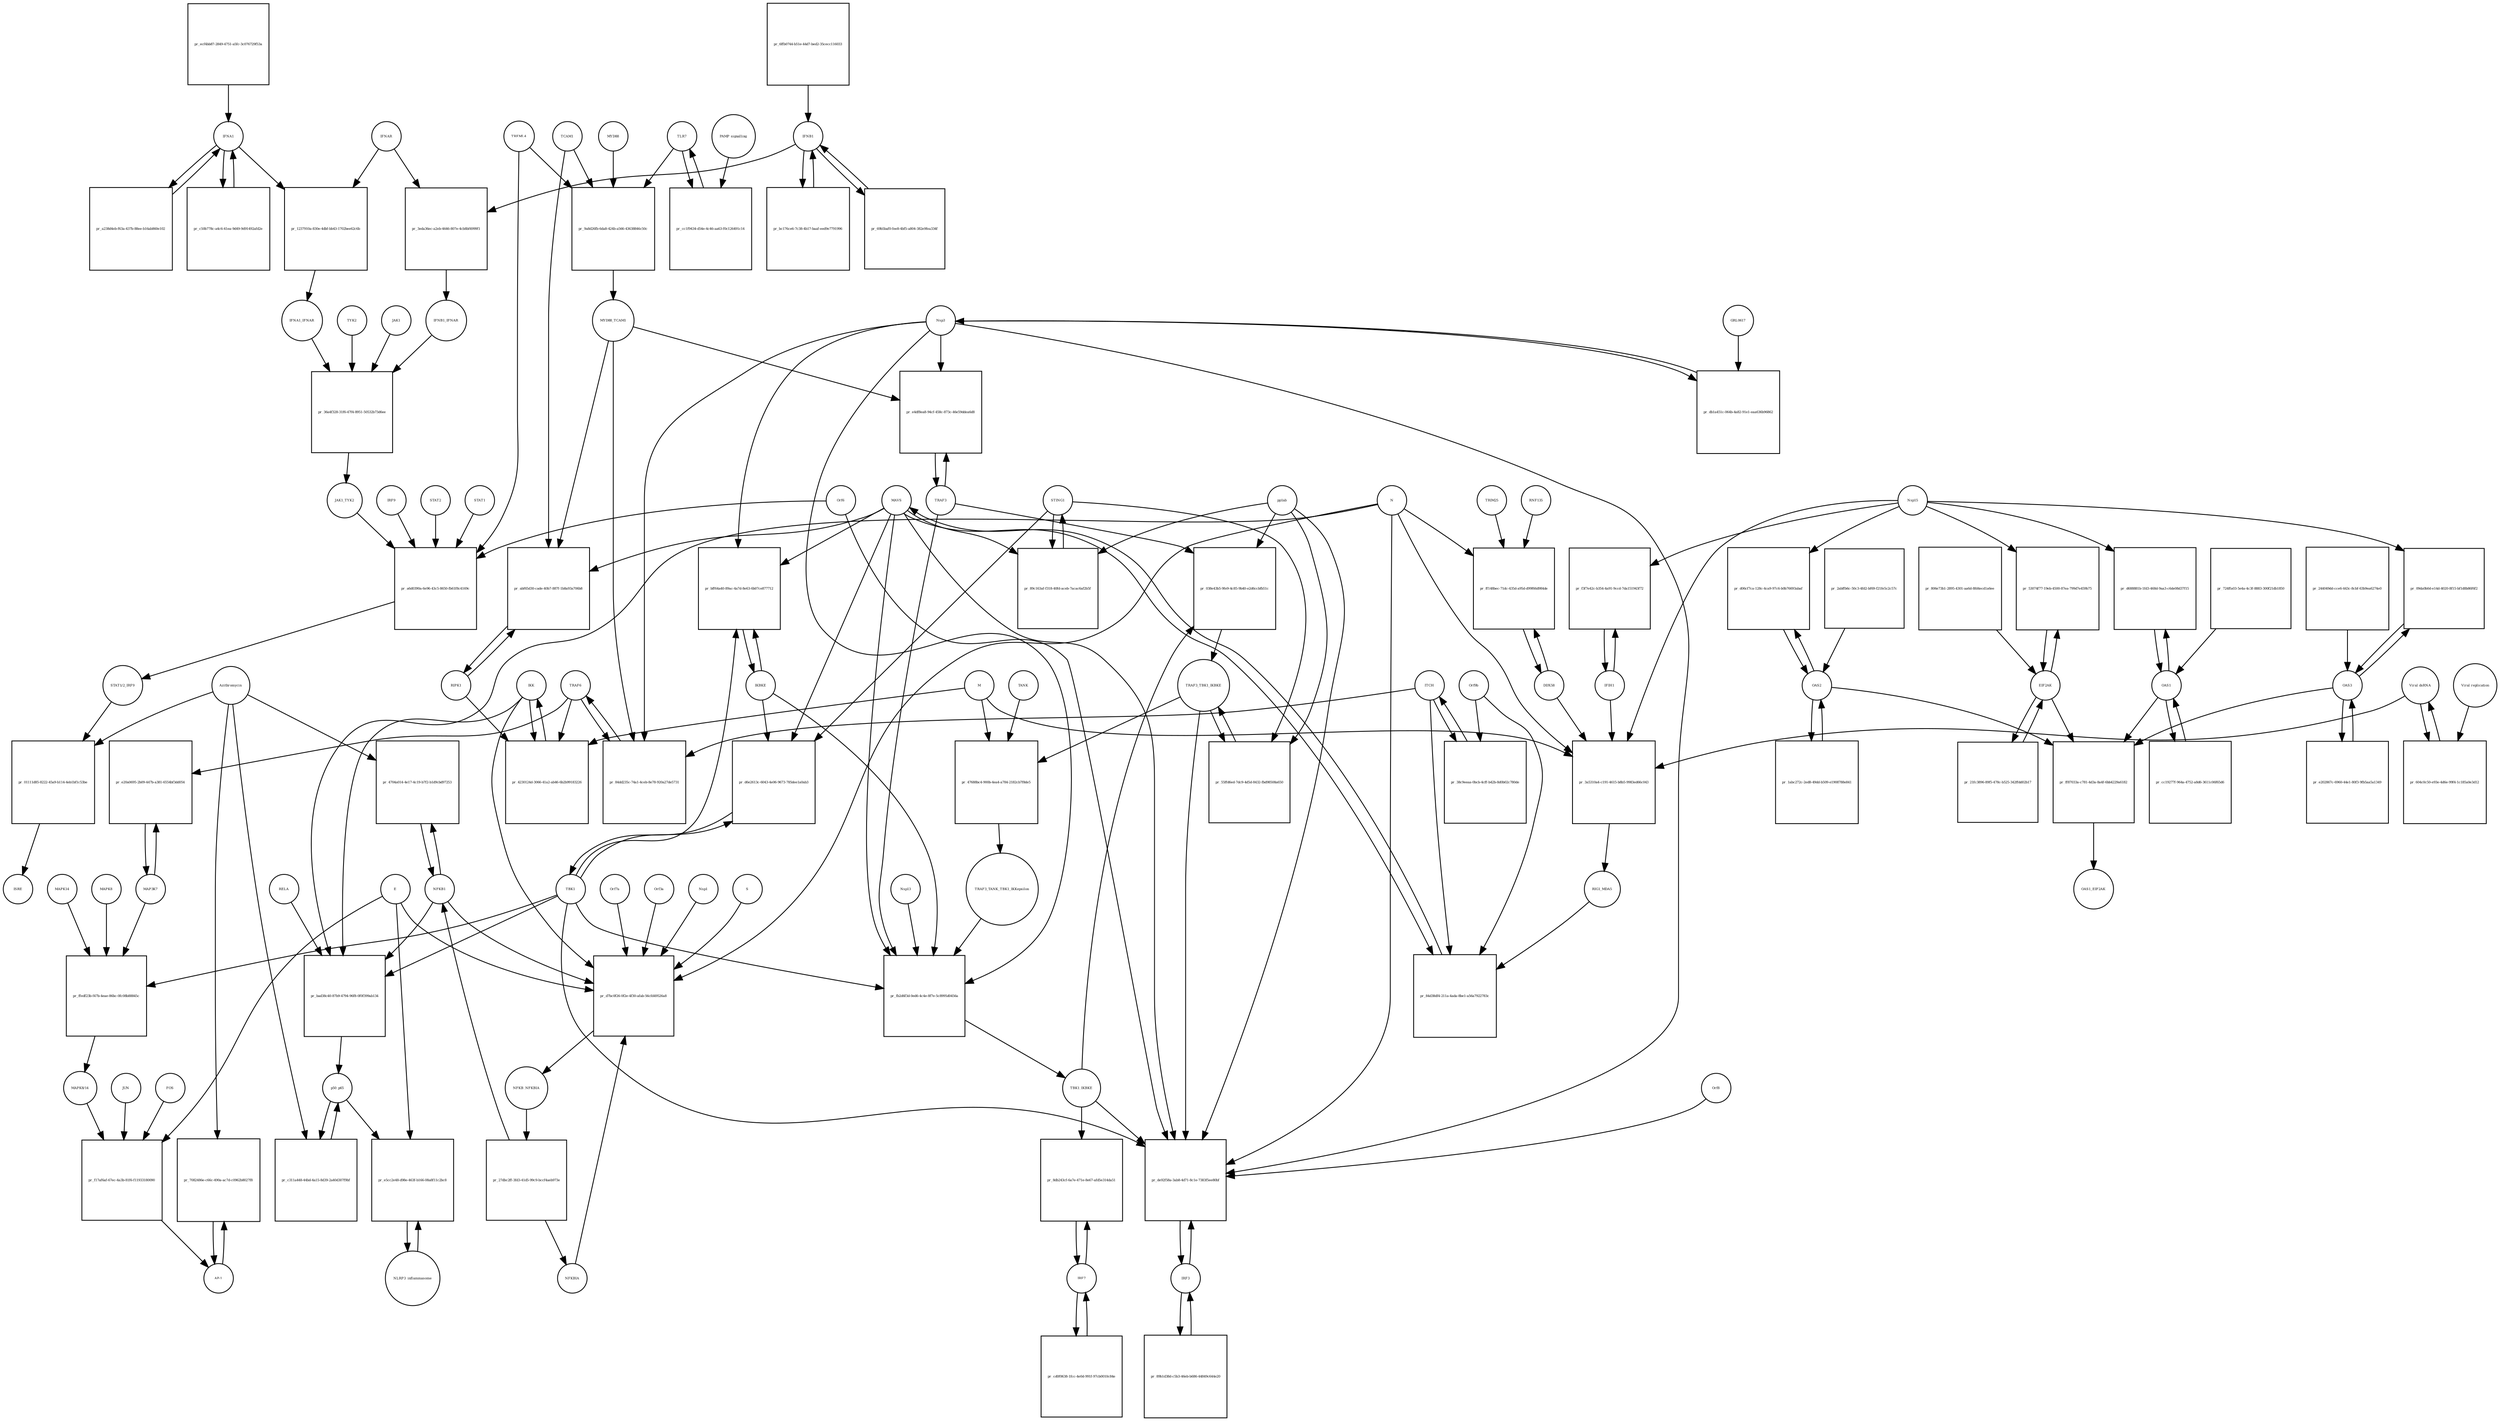 strict digraph  {
IFNA1 [annotation="urn_miriam_pubmed_31226023|urn_miriam_wikipathways_WP4868", bipartite=0, cls=macromolecule, fontsize=4, label=IFNA1, shape=circle];
"pr_a238d4eb-f63a-437b-88ee-b16ab860e102" [annotation="", bipartite=1, cls=process, fontsize=4, label="pr_a238d4eb-f63a-437b-88ee-b16ab860e102", shape=square];
IFNB1 [annotation="urn_miriam_pubmed_31226023|urn_miriam_wikipathways_WP4868", bipartite=0, cls=macromolecule, fontsize=4, label=IFNB1, shape=circle];
"pr_bc176ce6-7c38-4b17-baaf-eed9e7791996" [annotation="", bipartite=1, cls=process, fontsize=4, label="pr_bc176ce6-7c38-4b17-baaf-eed9e7791996", shape=square];
"STAT1/2_IRF9" [annotation="urn_miriam_pubmed_31226023|urn_miriam_wikipathways_WP4868", bipartite=0, cls=complex, fontsize=4, label="STAT1/2_IRF9", shape=circle];
"pr_01111d85-8222-45a9-b114-4eb1bf1c53be" [annotation="", bipartite=1, cls=process, fontsize=4, label="pr_01111d85-8222-45a9-b114-4eb1bf1c53be", shape=square];
ISRE [annotation="urn_miriam_pubmed_31226023|urn_miriam_wikipathways_WP4868", bipartite=0, cls=complex, fontsize=4, label=ISRE, shape=circle];
Azithromycin [annotation=urn_miriam_wikipathways_WP4868, bipartite=0, cls="simple chemical", fontsize=4, label=Azithromycin, shape=circle];
"AP-1" [annotation="urn_miriam_pubmed_31226023|urn_miriam_wikipathways_WP4868", bipartite=0, cls=complex, fontsize=4, label="AP-1", shape=circle];
"pr_7082486e-c66c-490a-ac7d-c0962b8027f8" [annotation="", bipartite=1, cls=process, fontsize=4, label="pr_7082486e-c66c-490a-ac7d-c0962b8027f8", shape=square];
NFKB1 [annotation=urn_miriam_wikipathways_WP4868, bipartite=0, cls=macromolecule, fontsize=4, label=NFKB1, shape=circle];
"pr_4704a014-4e17-4c19-b7f2-b1d9cbd97253" [annotation="", bipartite=1, cls=process, fontsize=4, label="pr_4704a014-4e17-4c19-b7f2-b1d9cbd97253", shape=square];
IRF3 [annotation="", bipartite=0, cls=macromolecule, fontsize=4, label=IRF3, shape=circle];
"pr_89b1d38d-c5b3-46eb-b686-44849c644e20" [annotation="", bipartite=1, cls=process, fontsize=4, label="pr_89b1d38d-c5b3-46eb-b686-44849c644e20", shape=square];
p50_p65 [annotation="", bipartite=0, cls=complex, fontsize=4, label=p50_p65, shape=circle];
"pr_c311a448-44bd-4a15-8d39-2a40d307f9bf" [annotation="", bipartite=1, cls=process, fontsize=4, label="pr_c311a448-44bd-4a15-8d39-2a40d307f9bf", shape=square];
IRF7 [annotation="", bipartite=0, cls=macromolecule, fontsize=4, label=IRF7, shape=circle];
"pr_cd0f0638-1fcc-4e0d-991f-97cb0010c84e" [annotation="", bipartite=1, cls=process, fontsize=4, label="pr_cd0f0638-1fcc-4e0d-991f-97cb0010c84e", shape=square];
"pr_69b5baf0-fee8-4bf5-a804-382e9fea334f" [annotation="", bipartite=1, cls=process, fontsize=4, label="pr_69b5baf0-fee8-4bf5-a804-382e9fea334f", shape=square];
"pr_c50b778c-a4c6-41ea-9d49-9d91492afd2e" [annotation="", bipartite=1, cls=process, fontsize=4, label="pr_c50b778c-a4c6-41ea-9d49-9d91492afd2e", shape=square];
OAS1 [annotation="", bipartite=0, cls=macromolecule, fontsize=4, label=OAS1, shape=circle];
"pr_cc19277f-964a-4752-a8d6-3611c06f65d6" [annotation="", bipartite=1, cls=process, fontsize=4, label="pr_cc19277f-964a-4752-a8d6-3611c06f65d6", shape=square];
EIF2AK [annotation="", bipartite=0, cls=macromolecule, fontsize=4, label=EIF2AK, shape=circle];
"pr_21fc3896-89f5-478c-b525-342ffdd02b17" [annotation="", bipartite=1, cls=process, fontsize=4, label="pr_21fc3896-89f5-478c-b525-342ffdd02b17", shape=square];
OAS2 [annotation="", bipartite=0, cls=macromolecule, fontsize=4, label=OAS2, shape=circle];
"pr_1abc272c-2ed8-49dd-b509-e1908788e841" [annotation="", bipartite=1, cls=process, fontsize=4, label="pr_1abc272c-2ed8-49dd-b509-e1908788e841", shape=square];
OAS3 [annotation="", bipartite=0, cls=macromolecule, fontsize=4, label=OAS3, shape=circle];
"pr_e202867c-6960-44e1-80f3-9fb5aa5a1349" [annotation="", bipartite=1, cls=process, fontsize=4, label="pr_e202867c-6960-44e1-80f3-9fb5aa5a1349", shape=square];
"pr_6ffb0744-b51e-44d7-bed2-35cecc116033" [annotation="", bipartite=1, cls=process, fontsize=4, label="pr_6ffb0744-b51e-44d7-bed2-35cecc116033", shape=square];
"pr_ecf4bb87-2849-4751-a5fc-3c076729f53a" [annotation="", bipartite=1, cls=process, fontsize=4, label="pr_ecf4bb87-2849-4751-a5fc-3c076729f53a", shape=square];
"pr_724ffa03-5e4a-4c3f-8883-300f21db1850" [annotation="", bipartite=1, cls=process, fontsize=4, label="pr_724ffa03-5e4a-4c3f-8883-300f21db1850", shape=square];
"pr_806e73b1-2895-4301-aa6d-8fd4ecd1a6ee" [annotation="", bipartite=1, cls=process, fontsize=4, label="pr_806e73b1-2895-4301-aa6d-8fd4ecd1a6ee", shape=square];
TRAF6 [annotation="urn_miriam_pubmed_31226023|urn_miriam_wikipathways_WP4868", bipartite=0, cls=macromolecule, fontsize=4, label=TRAF6, shape=circle];
"pr_84dd235c-74a1-4ceb-8e78-920a27de5731" [annotation="", bipartite=1, cls=process, fontsize=4, label="pr_84dd235c-74a1-4ceb-8e78-920a27de5731", shape=square];
MYD88_TCAM1 [annotation=urn_miriam_pubmed_31226023, bipartite=0, cls=complex, fontsize=4, label=MYD88_TCAM1, shape=circle];
Nsp3 [annotation="urn_miriam_pubmed_31226023|urn_miriam_wikipathways_WP4868|urn_miriam_ncbiprotein_YP_009725299", bipartite=0, cls=macromolecule, fontsize=4, label=Nsp3, shape=circle];
ITCH [annotation="", bipartite=0, cls=macromolecule, fontsize=4, label=ITCH, shape=circle];
TBK1 [annotation="urn_miriam_pubmed_31226023|urn_miriam_wikipathways_WP4868|urn_miriam_pubmed_24622840", bipartite=0, cls=macromolecule, fontsize=4, label=TBK1, shape=circle];
"pr_d6e2613c-6043-4e06-9673-785dee1a0ab3" [annotation="", bipartite=1, cls=process, fontsize=4, label="pr_d6e2613c-6043-4e06-9673-785dee1a0ab3", shape=square];
IKBKE [annotation="", bipartite=0, cls=macromolecule, fontsize=4, label=IKBKE, shape=circle];
STING1 [annotation=urn_miriam_pubmed_24622840, bipartite=0, cls=macromolecule, fontsize=4, label=STING1, shape=circle];
MAVS [annotation="", bipartite=0, cls=macromolecule, fontsize=4, label=MAVS, shape=circle];
"pr_2abffb6c-50c3-4fd2-bf69-f21fe5c2c57c" [annotation="", bipartite=1, cls=process, fontsize=4, label="pr_2abffb6c-50c3-4fd2-bf69-f21fe5c2c57c", shape=square];
"pr_244049dd-cce6-443c-8cbf-63b9ea6274e0" [annotation="", bipartite=1, cls=process, fontsize=4, label="pr_244049dd-cce6-443c-8cbf-63b9ea6274e0", shape=square];
TRAF3 [annotation=urn_miriam_pubmed_31226023, bipartite=0, cls=macromolecule, fontsize=4, label=TRAF3, shape=circle];
"pr_e4df8ea8-94cf-458c-873c-46e59ddea6d8" [annotation="", bipartite=1, cls=process, fontsize=4, label="pr_e4df8ea8-94cf-458c-873c-46e59ddea6d8", shape=square];
MAP3K7 [annotation="", bipartite=0, cls=macromolecule, fontsize=4, label=MAP3K7, shape=circle];
"pr_e20a0695-2b09-447b-a381-6554bf3dd054" [annotation="", bipartite=1, cls=process, fontsize=4, label="pr_e20a0695-2b09-447b-a381-6554bf3dd054", shape=square];
IKK [annotation="", bipartite=0, cls=complex, fontsize=4, label=IKK, shape=circle];
"pr_4230124d-3066-41a2-ab46-6b2b99183226" [annotation="", bipartite=1, cls=process, fontsize=4, label="pr_4230124d-3066-41a2-ab46-6b2b99183226", shape=square];
RIPK1 [annotation="", bipartite=0, cls=macromolecule, fontsize=4, label=RIPK1, shape=circle];
M [annotation="urn_miriam_pubmed_31226023|urn_miriam_ncbiprotein_BCD58756", bipartite=0, cls=macromolecule, fontsize=4, label=M, shape=circle];
"pr_bff64a40-89ac-4a7d-8e63-6b07ce877712" [annotation="", bipartite=1, cls=process, fontsize=4, label="pr_bff64a40-89ac-4a7d-8e63-6b07ce877712", shape=square];
"pr_de92f58a-3ab8-4d71-8c1e-7383f5ee80bf" [annotation="", bipartite=1, cls=process, fontsize=4, label="pr_de92f58a-3ab8-4d71-8c1e-7383f5ee80bf", shape=square];
TBK1_IKBKE [annotation="urn_miriam_pubmed_31226023|urn_miriam_wikipathways_WP4868|urn_miriam_pubmed_24622840", bipartite=0, cls=complex, fontsize=4, label=TBK1_IKBKE, shape=circle];
N [annotation="urn_miriam_pubmed_31226023|urn_miriam_ncbiprotein_BCD58761", bipartite=0, cls=macromolecule, fontsize=4, label=N, shape=circle];
TRAF3_TBK1_IKBKE [annotation=urn_miriam_pubmed_24622840, bipartite=0, cls=complex, fontsize=4, label=TRAF3_TBK1_IKBKE, shape=circle];
Orf8 [annotation=urn_miriam_ncbiprotein_BCD58760, bipartite=0, cls=complex, fontsize=4, label=Orf8, shape=circle];
Orf6 [annotation="urn_miriam_pubmed_31226023|urn_miriam_ncbiprotein_BCD58757", bipartite=0, cls=macromolecule, fontsize=4, label=Orf6, shape=circle];
pp1ab [annotation="urn_miriam_ncbiprotein_YP_009724389|urn_miriam_pubmed_24622840", bipartite=0, cls=macromolecule, fontsize=4, label=pp1ab, shape=circle];
"pr_abf65d30-cade-40b7-887f-1b8a93a706b8" [annotation="", bipartite=1, cls=process, fontsize=4, label="pr_abf65d30-cade-40b7-887f-1b8a93a706b8", shape=square];
TCAM1 [annotation=urn_miriam_pubmed_31226023, bipartite=0, cls=macromolecule, fontsize=4, label=TCAM1, shape=circle];
"pr_84d38df4-211a-4ada-8be1-a56a7922783c" [annotation="", bipartite=1, cls=process, fontsize=4, label="pr_84d38df4-211a-4ada-8be1-a56a7922783c", shape=square];
RIG1_MDA5 [annotation="urn_miriam_pubmed_31226023|urn_miriam_pubmed_19052324", bipartite=0, cls=complex, fontsize=4, label=RIG1_MDA5, shape=circle];
Orf9b [annotation="urn_miriam_pubmed_31226023|urn_miriam_ncbiprotein_ABI96969|urn_miriam_uniprot_P0DTD2", bipartite=0, cls=macromolecule, fontsize=4, label=Orf9b, shape=circle];
"pr_09da0b0d-e14d-4020-8f15-bf1d8b86f6f2" [annotation="", bipartite=1, cls=process, fontsize=4, label="pr_09da0b0d-e14d-4020-8f15-bf1d8b86f6f2", shape=square];
Nsp15 [annotation="urn_miriam_pubmed_31226023|urn_miriam_ncbiprotein_YP_009725310", bipartite=0, cls=macromolecule, fontsize=4, label=Nsp15, shape=circle];
"pr_d06cf7ca-128c-4ca9-97c6-b0b76693abaf" [annotation="", bipartite=1, cls=process, fontsize=4, label="pr_d06cf7ca-128c-4ca9-97c6-b0b76693abaf", shape=square];
"pr_d688881b-1fd3-468d-9aa3-c6de08d37f15" [annotation="", bipartite=1, cls=process, fontsize=4, label="pr_d688881b-1fd3-468d-9aa3-c6de08d37f15", shape=square];
"pr_53074f77-19eb-4500-87ea-799d7e459b75" [annotation="", bipartite=1, cls=process, fontsize=4, label="pr_53074f77-19eb-4500-87ea-799d7e459b75", shape=square];
"Viral dsRNA" [annotation="urn_miriam_pubmed_31226023|urn_miriam_pubmed_19052324|urn_miriam_taxonomy_694009", bipartite=0, cls="nucleic acid feature", fontsize=4, label="Viral dsRNA", shape=circle];
"pr_604c0c50-e93e-4d6e-99f4-1c185a0e3d12" [annotation="", bipartite=1, cls=process, fontsize=4, label="pr_604c0c50-e93e-4d6e-99f4-1c185a0e3d12", shape=square];
"Viral replication" [annotation="urn_miriam_pubmed_31226023|urn_miriam_pubmed_19052324|urn_miriam_mesh_D014779", bipartite=0, cls=phenotype, fontsize=4, label="Viral replication", shape=circle];
"pr_db1a451c-064b-4a82-91e1-eaa636b96862" [annotation="", bipartite=1, cls=process, fontsize=4, label="pr_db1a451c-064b-4a82-91e1-eaa636b96862", shape=square];
GRL0617 [annotation=urn_miriam_wikipathways_WP4868, bipartite=0, cls="simple chemical", fontsize=4, label=GRL0617, shape=circle];
"pr_89c163af-f318-40fd-aceb-7acac6af2b5f" [annotation="", bipartite=1, cls=process, fontsize=4, label="pr_89c163af-f318-40fd-aceb-7acac6af2b5f", shape=square];
"pr_55ffd6ed-7dc9-4d5d-8432-fbd98508a650" [annotation="", bipartite=1, cls=process, fontsize=4, label="pr_55ffd6ed-7dc9-4d5d-8432-fbd98508a650", shape=square];
TLR7 [annotation=urn_miriam_pubmed_31226023, bipartite=0, cls=macromolecule, fontsize=4, label=TLR7, shape=circle];
"pr_cc1f9434-d54e-4c46-aa63-f0c126491c14" [annotation="", bipartite=1, cls=process, fontsize=4, label="pr_cc1f9434-d54e-4c46-aa63-f0c126491c14", shape=square];
"PAMP signalling" [annotation="urn_miriam_pubmed_31226023|urn_miriam_mesh_D000069452", bipartite=0, cls=phenotype, fontsize=4, label="PAMP signalling", shape=circle];
IFIH1 [annotation="", bipartite=0, cls=macromolecule, fontsize=4, label=IFIH1, shape=circle];
"pr_f3f7e42c-b354-4a91-9ccd-7da151943f72" [annotation="", bipartite=1, cls=process, fontsize=4, label="pr_f3f7e42c-b354-4a91-9ccd-7da151943f72", shape=square];
DDX58 [annotation="urn_miriam_pubmed_31226023|urn_miriam_pubmed_19052324", bipartite=0, cls=macromolecule, fontsize=4, label=DDX58, shape=circle];
"pr_ff148bec-71dc-435d-a95d-d99f66d984de" [annotation="", bipartite=1, cls=process, fontsize=4, label="pr_ff148bec-71dc-435d-a95d-d99f66d984de", shape=square];
TRIM25 [annotation="", bipartite=0, cls=macromolecule, fontsize=4, label=TRIM25, shape=circle];
RNF135 [annotation="", bipartite=0, cls=macromolecule, fontsize=4, label=RNF135, shape=circle];
"pr_38c9eeaa-0bcb-4cff-b42b-8d0b02c780de" [annotation="", bipartite=1, cls=process, fontsize=4, label="pr_38c9eeaa-0bcb-4cff-b42b-8d0b02c780de", shape=square];
"pr_47688bc4-900b-4ea4-a784-2182cb7f8de5" [annotation="", bipartite=1, cls=process, fontsize=4, label="pr_47688bc4-900b-4ea4-a784-2182cb7f8de5", shape=square];
TRAF3_TANK_TBK1_IKKepsilon [annotation="", bipartite=0, cls=complex, fontsize=4, label=TRAF3_TANK_TBK1_IKKepsilon, shape=circle];
TANK [annotation="", bipartite=0, cls=macromolecule, fontsize=4, label=TANK, shape=circle];
"pr_8db243cf-6a7e-471e-8e67-afd5e314da51" [annotation="", bipartite=1, cls=process, fontsize=4, label="pr_8db243cf-6a7e-471e-8e67-afd5e314da51", shape=square];
NLRP3_inflammasome [annotation="", bipartite=0, cls=complex, fontsize=4, label=NLRP3_inflammasome, shape=circle];
"pr_e5cc2e48-d98e-463f-b166-08a8f11c2bc8" [annotation="", bipartite=1, cls=process, fontsize=4, label="pr_e5cc2e48-d98e-463f-b166-08a8f11c2bc8", shape=square];
E [annotation="urn_miriam_pubmed_31226023|urn_miriam_ncbiprotein_BCD58755", bipartite=0, cls=macromolecule, fontsize=4, label=E, shape=circle];
STAT1 [annotation="urn_miriam_pubmed_31226023|urn_miriam_wikipathways_WP4868", bipartite=0, cls=macromolecule, fontsize=4, label=STAT1, shape=circle];
"pr_a6d0390a-6e96-43c5-8650-fb61f8c4169c" [annotation="", bipartite=1, cls=process, fontsize=4, label="pr_a6d0390a-6e96-43c5-8650-fb61f8c4169c", shape=square];
TREML4 [annotation=urn_miriam_wikipathways_WP4868, bipartite=0, cls=macromolecule, fontsize=4, label=TREML4, shape=circle];
JAK1_TYK2 [annotation="urn_miriam_pubmed_31226023|urn_miriam_wikipathways_WP4868", bipartite=0, cls=complex, fontsize=4, label=JAK1_TYK2, shape=circle];
IRF9 [annotation="urn_miriam_pubmed_31226023|urn_miriam_wikipathways_WP4868", bipartite=0, cls=macromolecule, fontsize=4, label=IRF9, shape=circle];
STAT2 [annotation="urn_miriam_pubmed_31226023|urn_miriam_wikipathways_WP4868", bipartite=0, cls=macromolecule, fontsize=4, label=STAT2, shape=circle];
"pr_ff87033a-c781-4d3a-8a4f-6bb4229a6182" [annotation="", bipartite=1, cls=process, fontsize=4, label="pr_ff87033a-c781-4d3a-8a4f-6bb4229a6182", shape=square];
OAS1_EIF2AK [annotation="", bipartite=0, cls=complex, fontsize=4, label=OAS1_EIF2AK, shape=circle];
JAK1 [annotation="urn_miriam_pubmed_31226023|urn_miriam_wikipathways_WP4868", bipartite=0, cls=macromolecule, fontsize=4, label=JAK1, shape=circle];
"pr_36a4f328-31f6-47f4-8951-50532b73d6ee" [annotation="", bipartite=1, cls=process, fontsize=4, label="pr_36a4f328-31f6-47f4-8951-50532b73d6ee", shape=square];
IFNA1_IFNAR [annotation="urn_miriam_pubmed_31226023|urn_miriam_wikipathways_WP4868", bipartite=0, cls=complex, fontsize=4, label=IFNA1_IFNAR, shape=circle];
IFNB1_IFNAR [annotation="urn_miriam_pubmed_31226023|urn_miriam_wikipathways_WP4868", bipartite=0, cls=complex, fontsize=4, label=IFNB1_IFNAR, shape=circle];
TYK2 [annotation="urn_miriam_pubmed_31226023|urn_miriam_wikipathways_WP4868", bipartite=0, cls=macromolecule, fontsize=4, label=TYK2, shape=circle];
MYD88 [annotation="urn_miriam_pubmed_31226023|urn_miriam_wikipathways_WP4868", bipartite=0, cls=macromolecule, fontsize=4, label=MYD88, shape=circle];
"pr_9a8d26fb-6da8-424b-a566-43638846c50c" [annotation="", bipartite=1, cls=process, fontsize=4, label="pr_9a8d26fb-6da8-424b-a566-43638846c50c", shape=square];
NFKB_NFKBIA [annotation="urn_miriam_pubmed_31226023|urn_miriam_wikipathways_WP4868", bipartite=0, cls=complex, fontsize=4, label=NFKB_NFKBIA, shape=circle];
"pr_27dbc2ff-3fd3-41d5-99c9-bccf4aeb973e" [annotation="", bipartite=1, cls=process, fontsize=4, label="pr_27dbc2ff-3fd3-41d5-99c9-bccf4aeb973e", shape=square];
NFKBIA [annotation="urn_miriam_pubmed_31226023|urn_miriam_wikipathways_WP4868", bipartite=0, cls=macromolecule, fontsize=4, label=NFKBIA, shape=circle];
IFNAR [annotation="urn_miriam_pubmed_31226023|urn_miriam_wikipathways_WP4868", bipartite=0, cls=complex, fontsize=4, label=IFNAR, shape=circle];
"pr_1237910a-830e-4dbf-bb43-1702bee62c6b" [annotation="", bipartite=1, cls=process, fontsize=4, label="pr_1237910a-830e-4dbf-bb43-1702bee62c6b", shape=square];
"pr_3eda36ec-a2eb-4646-807e-4cb8bf4999f1" [annotation="", bipartite=1, cls=process, fontsize=4, label="pr_3eda36ec-a2eb-4646-807e-4cb8bf4999f1", shape=square];
MAPK14 [annotation="urn_miriam_pubmed_31226023|urn_miriam_wikipathways_WP4868", bipartite=0, cls=macromolecule, fontsize=4, label=MAPK14, shape=circle];
"pr_ffedf23b-f47b-4eae-86bc-0fc08b88845c" [annotation="", bipartite=1, cls=process, fontsize=4, label="pr_ffedf23b-f47b-4eae-86bc-0fc08b88845c", shape=square];
"MAPK8/14" [annotation="urn_miriam_pubmed_31226023|urn_miriam_wikipathways_WP4868", bipartite=0, cls=complex, fontsize=4, label="MAPK8/14", shape=circle];
MAPK8 [annotation="urn_miriam_pubmed_31226023|urn_miriam_wikipathways_WP4868", bipartite=0, cls=macromolecule, fontsize=4, label=MAPK8, shape=circle];
JUN [annotation="urn_miriam_pubmed_31226023|urn_miriam_wikipathways_WP4868", bipartite=0, cls=macromolecule, fontsize=4, label=JUN, shape=circle];
"pr_f17af6af-67ec-4a3b-81f6-f11933180090" [annotation="", bipartite=1, cls=process, fontsize=4, label="pr_f17af6af-67ec-4a3b-81f6-f11933180090", shape=square];
FOS [annotation="urn_miriam_pubmed_31226023|urn_miriam_wikipathways_WP4868", bipartite=0, cls=macromolecule, fontsize=4, label=FOS, shape=circle];
"pr_d7bc0f26-0f2e-4f30-afab-56cfd49526a8" [annotation="", bipartite=1, cls=process, fontsize=4, label="pr_d7bc0f26-0f2e-4f30-afab-56cfd49526a8", shape=square];
Nsp1 [annotation="urn_miriam_pubmed_31226023|urn_miriam_ncbiprotein_YP_009725297", bipartite=0, cls=macromolecule, fontsize=4, label=Nsp1, shape=circle];
S [annotation=urn_miriam_ncbiprotein_BCD58753, bipartite=0, cls=macromolecule, fontsize=4, label=S, shape=circle];
Orf7a [annotation=urn_miriam_ncbiprotein_BCD58758, bipartite=0, cls=macromolecule, fontsize=4, label=Orf7a, shape=circle];
Orf3a [annotation=urn_miriam_ncbiprotein_BCD58754, bipartite=0, cls=macromolecule, fontsize=4, label=Orf3a, shape=circle];
"pr_fb2d6f3d-0ed6-4c4e-8f7e-5c8995d0456a" [annotation="", bipartite=1, cls=process, fontsize=4, label="pr_fb2d6f3d-0ed6-4c4e-8f7e-5c8995d0456a", shape=square];
Nsp13 [annotation="urn_miriam_uniprot_P0DTD1|urn_miriam_wikipathways_WP4868|urn_miriam_ncbiprotein_YP_009725308", bipartite=0, cls=macromolecule, fontsize=4, label=Nsp13, shape=circle];
RELA [annotation="", bipartite=0, cls=macromolecule, fontsize=4, label=RELA, shape=circle];
"pr_bad38c40-87b9-4794-96f8-0f0f399ab134" [annotation="", bipartite=1, cls=process, fontsize=4, label="pr_bad38c40-87b9-4794-96f8-0f0f399ab134", shape=square];
"pr_3a5310a4-c191-4615-b8b5-9983ed66c043" [annotation="", bipartite=1, cls=process, fontsize=4, label="pr_3a5310a4-c191-4615-b8b5-9983ed66c043", shape=square];
"pr_038e43b5-9fe9-4c85-9b40-e2d6ccbfb51c" [annotation="", bipartite=1, cls=process, fontsize=4, label="pr_038e43b5-9fe9-4c85-9b40-e2d6ccbfb51c", shape=square];
IFNA1 -> "pr_a238d4eb-f63a-437b-88ee-b16ab860e102"  [annotation="", interaction_type=consumption];
IFNA1 -> "pr_c50b778c-a4c6-41ea-9d49-9d91492afd2e"  [annotation="", interaction_type=consumption];
IFNA1 -> "pr_1237910a-830e-4dbf-bb43-1702bee62c6b"  [annotation="", interaction_type=consumption];
"pr_a238d4eb-f63a-437b-88ee-b16ab860e102" -> IFNA1  [annotation="", interaction_type=production];
IFNB1 -> "pr_bc176ce6-7c38-4b17-baaf-eed9e7791996"  [annotation="", interaction_type=consumption];
IFNB1 -> "pr_69b5baf0-fee8-4bf5-a804-382e9fea334f"  [annotation="", interaction_type=consumption];
IFNB1 -> "pr_3eda36ec-a2eb-4646-807e-4cb8bf4999f1"  [annotation="", interaction_type=consumption];
"pr_bc176ce6-7c38-4b17-baaf-eed9e7791996" -> IFNB1  [annotation="", interaction_type=production];
"STAT1/2_IRF9" -> "pr_01111d85-8222-45a9-b114-4eb1bf1c53be"  [annotation="", interaction_type=consumption];
"pr_01111d85-8222-45a9-b114-4eb1bf1c53be" -> ISRE  [annotation="", interaction_type=production];
Azithromycin -> "pr_01111d85-8222-45a9-b114-4eb1bf1c53be"  [annotation=urn_miriam_pubmed_31226023, interaction_type=inhibition];
Azithromycin -> "pr_7082486e-c66c-490a-ac7d-c0962b8027f8"  [annotation=urn_miriam_pubmed_31226023, interaction_type=inhibition];
Azithromycin -> "pr_4704a014-4e17-4c19-b7f2-b1d9cbd97253"  [annotation=urn_miriam_wikipathways_WP4868, interaction_type=inhibition];
Azithromycin -> "pr_c311a448-44bd-4a15-8d39-2a40d307f9bf"  [annotation=urn_miriam_pubmed_31226023, interaction_type=inhibition];
"AP-1" -> "pr_7082486e-c66c-490a-ac7d-c0962b8027f8"  [annotation="", interaction_type=consumption];
"pr_7082486e-c66c-490a-ac7d-c0962b8027f8" -> "AP-1"  [annotation="", interaction_type=production];
NFKB1 -> "pr_4704a014-4e17-4c19-b7f2-b1d9cbd97253"  [annotation="", interaction_type=consumption];
NFKB1 -> "pr_d7bc0f26-0f2e-4f30-afab-56cfd49526a8"  [annotation="", interaction_type=consumption];
NFKB1 -> "pr_bad38c40-87b9-4794-96f8-0f0f399ab134"  [annotation="", interaction_type=consumption];
"pr_4704a014-4e17-4c19-b7f2-b1d9cbd97253" -> NFKB1  [annotation="", interaction_type=production];
IRF3 -> "pr_89b1d38d-c5b3-46eb-b686-44849c644e20"  [annotation="", interaction_type=consumption];
IRF3 -> "pr_de92f58a-3ab8-4d71-8c1e-7383f5ee80bf"  [annotation="", interaction_type=consumption];
"pr_89b1d38d-c5b3-46eb-b686-44849c644e20" -> IRF3  [annotation="", interaction_type=production];
p50_p65 -> "pr_c311a448-44bd-4a15-8d39-2a40d307f9bf"  [annotation="", interaction_type=consumption];
p50_p65 -> "pr_e5cc2e48-d98e-463f-b166-08a8f11c2bc8"  [annotation="urn_miriam_pubmed_32133002|urn_miriam_taxonomy_694009|urn_miriam_pubmed_28531279", interaction_type=catalysis];
"pr_c311a448-44bd-4a15-8d39-2a40d307f9bf" -> p50_p65  [annotation="", interaction_type=production];
IRF7 -> "pr_cd0f0638-1fcc-4e0d-991f-97cb0010c84e"  [annotation="", interaction_type=consumption];
IRF7 -> "pr_8db243cf-6a7e-471e-8e67-afd5e314da51"  [annotation="", interaction_type=consumption];
"pr_cd0f0638-1fcc-4e0d-991f-97cb0010c84e" -> IRF7  [annotation="", interaction_type=production];
"pr_69b5baf0-fee8-4bf5-a804-382e9fea334f" -> IFNB1  [annotation="", interaction_type=production];
"pr_c50b778c-a4c6-41ea-9d49-9d91492afd2e" -> IFNA1  [annotation="", interaction_type=production];
OAS1 -> "pr_cc19277f-964a-4752-a8d6-3611c06f65d6"  [annotation="", interaction_type=consumption];
OAS1 -> "pr_d688881b-1fd3-468d-9aa3-c6de08d37f15"  [annotation="", interaction_type=consumption];
OAS1 -> "pr_ff87033a-c781-4d3a-8a4f-6bb4229a6182"  [annotation="", interaction_type=consumption];
"pr_cc19277f-964a-4752-a8d6-3611c06f65d6" -> OAS1  [annotation="", interaction_type=production];
EIF2AK -> "pr_21fc3896-89f5-478c-b525-342ffdd02b17"  [annotation="", interaction_type=consumption];
EIF2AK -> "pr_53074f77-19eb-4500-87ea-799d7e459b75"  [annotation="", interaction_type=consumption];
EIF2AK -> "pr_ff87033a-c781-4d3a-8a4f-6bb4229a6182"  [annotation="", interaction_type=consumption];
"pr_21fc3896-89f5-478c-b525-342ffdd02b17" -> EIF2AK  [annotation="", interaction_type=production];
OAS2 -> "pr_1abc272c-2ed8-49dd-b509-e1908788e841"  [annotation="", interaction_type=consumption];
OAS2 -> "pr_d06cf7ca-128c-4ca9-97c6-b0b76693abaf"  [annotation="", interaction_type=consumption];
OAS2 -> "pr_ff87033a-c781-4d3a-8a4f-6bb4229a6182"  [annotation="", interaction_type=consumption];
"pr_1abc272c-2ed8-49dd-b509-e1908788e841" -> OAS2  [annotation="", interaction_type=production];
OAS3 -> "pr_e202867c-6960-44e1-80f3-9fb5aa5a1349"  [annotation="", interaction_type=consumption];
OAS3 -> "pr_09da0b0d-e14d-4020-8f15-bf1d8b86f6f2"  [annotation="", interaction_type=consumption];
OAS3 -> "pr_ff87033a-c781-4d3a-8a4f-6bb4229a6182"  [annotation="", interaction_type=consumption];
"pr_e202867c-6960-44e1-80f3-9fb5aa5a1349" -> OAS3  [annotation="", interaction_type=production];
"pr_6ffb0744-b51e-44d7-bed2-35cecc116033" -> IFNB1  [annotation="", interaction_type=production];
"pr_ecf4bb87-2849-4751-a5fc-3c076729f53a" -> IFNA1  [annotation="", interaction_type=production];
"pr_724ffa03-5e4a-4c3f-8883-300f21db1850" -> OAS1  [annotation="", interaction_type=production];
"pr_806e73b1-2895-4301-aa6d-8fd4ecd1a6ee" -> EIF2AK  [annotation="", interaction_type=production];
TRAF6 -> "pr_84dd235c-74a1-4ceb-8e78-920a27de5731"  [annotation="", interaction_type=consumption];
TRAF6 -> "pr_e20a0695-2b09-447b-a381-6554bf3dd054"  [annotation=urn_miriam_pubmed_31226023, interaction_type=catalysis];
TRAF6 -> "pr_4230124d-3066-41a2-ab46-6b2b99183226"  [annotation="urn_miriam_pubmed_31226023|urn_miriam_taxonomy_694009", interaction_type=catalysis];
"pr_84dd235c-74a1-4ceb-8e78-920a27de5731" -> TRAF6  [annotation="", interaction_type=production];
MYD88_TCAM1 -> "pr_84dd235c-74a1-4ceb-8e78-920a27de5731"  [annotation="urn_miriam_pubmed_31226023|urn_miriam_taxonomy_694009|urn_miriam_pubmed_25135833", interaction_type=catalysis];
MYD88_TCAM1 -> "pr_e4df8ea8-94cf-458c-873c-46e59ddea6d8"  [annotation="urn_miriam_pubmed_31226023|urn_miriam_taxonomy_694009", interaction_type=catalysis];
MYD88_TCAM1 -> "pr_abf65d30-cade-40b7-887f-1b8a93a706b8"  [annotation="urn_miriam_pubmed_20404851|urn_miriam_pubmed_31226023", interaction_type=catalysis];
Nsp3 -> "pr_84dd235c-74a1-4ceb-8e78-920a27de5731"  [annotation="urn_miriam_pubmed_31226023|urn_miriam_taxonomy_694009|urn_miriam_pubmed_25135833", interaction_type=inhibition];
Nsp3 -> "pr_e4df8ea8-94cf-458c-873c-46e59ddea6d8"  [annotation="urn_miriam_pubmed_31226023|urn_miriam_taxonomy_694009", interaction_type=inhibition];
Nsp3 -> "pr_bff64a40-89ac-4a7d-8e63-6b07ce877712"  [annotation="urn_miriam_pubmed_18353649|urn_miriam_pubmed_25636800|urn_miriam_pubmed_31226023|urn_miriam_taxonomy_694009", interaction_type=inhibition];
Nsp3 -> "pr_de92f58a-3ab8-4d71-8c1e-7383f5ee80bf"  [annotation="urn_miriam_pubmed_14679297|urn_miriam_pubmed_17108024|urn_miriam_pubmed_24622840|urn_miriam_pubmed_25481026|urn_miriam_pubmed_25636800|urn_miriam_pubmed_29294448|urn_miriam_pubmed_17761676|urn_miriam_pubmed_18440553|urn_miriam_pubmed_31226023|urn_miriam_taxonomy_694009", interaction_type=inhibition];
Nsp3 -> "pr_db1a451c-064b-4a82-91e1-eaa636b96862"  [annotation="", interaction_type=consumption];
Nsp3 -> "pr_fb2d6f3d-0ed6-4c4e-8f7e-5c8995d0456a"  [annotation="urn_miriam_pubmed_31226023|urn_miriam_taxonomy_694009|urn_miriam_pubmed_19380580", interaction_type=inhibition];
ITCH -> "pr_84dd235c-74a1-4ceb-8e78-920a27de5731"  [annotation="urn_miriam_pubmed_31226023|urn_miriam_taxonomy_694009|urn_miriam_pubmed_25135833", interaction_type=inhibition];
ITCH -> "pr_84d38df4-211a-4ada-8be1-a56a7922783c"  [annotation="urn_miriam_pubmed_19052324|urn_miriam_pubmed_25135833|urn_miriam_pubmed_31226023|urn_miriam_taxonomy_694009", interaction_type=inhibition];
ITCH -> "pr_38c9eeaa-0bcb-4cff-b42b-8d0b02c780de"  [annotation="", interaction_type=consumption];
TBK1 -> "pr_d6e2613c-6043-4e06-9673-785dee1a0ab3"  [annotation="", interaction_type=consumption];
TBK1 -> "pr_bff64a40-89ac-4a7d-8e63-6b07ce877712"  [annotation="urn_miriam_pubmed_18353649|urn_miriam_pubmed_25636800|urn_miriam_pubmed_31226023|urn_miriam_taxonomy_694009", interaction_type=catalysis];
TBK1 -> "pr_de92f58a-3ab8-4d71-8c1e-7383f5ee80bf"  [annotation="urn_miriam_pubmed_14679297|urn_miriam_pubmed_17108024|urn_miriam_pubmed_24622840|urn_miriam_pubmed_25481026|urn_miriam_pubmed_25636800|urn_miriam_pubmed_29294448|urn_miriam_pubmed_17761676|urn_miriam_pubmed_18440553|urn_miriam_pubmed_31226023|urn_miriam_taxonomy_694009", interaction_type=catalysis];
TBK1 -> "pr_ffedf23b-f47b-4eae-86bc-0fc08b88845c"  [annotation=urn_miriam_pubmed_31226023, interaction_type=catalysis];
TBK1 -> "pr_fb2d6f3d-0ed6-4c4e-8f7e-5c8995d0456a"  [annotation="", interaction_type=consumption];
TBK1 -> "pr_bad38c40-87b9-4794-96f8-0f0f399ab134"  [annotation="urn_miriam_pubmed_14679297|urn_miriam_pubmed_17108024|urn_miriam_pubmed_19609947|urn_miriam_pubmed_31226023|urn_miriam_taxonomy_694009", interaction_type=catalysis];
"pr_d6e2613c-6043-4e06-9673-785dee1a0ab3" -> TBK1  [annotation="", interaction_type=production];
IKBKE -> "pr_d6e2613c-6043-4e06-9673-785dee1a0ab3"  [annotation="urn_miriam_pubmed_24622840|urn_miriam_pubmed_25636800|urn_miriam_pubmed_26631542", interaction_type=catalysis];
IKBKE -> "pr_bff64a40-89ac-4a7d-8e63-6b07ce877712"  [annotation="", interaction_type=consumption];
IKBKE -> "pr_fb2d6f3d-0ed6-4c4e-8f7e-5c8995d0456a"  [annotation="", interaction_type=consumption];
STING1 -> "pr_d6e2613c-6043-4e06-9673-785dee1a0ab3"  [annotation="urn_miriam_pubmed_24622840|urn_miriam_pubmed_25636800|urn_miriam_pubmed_26631542", interaction_type=catalysis];
STING1 -> "pr_89c163af-f318-40fd-aceb-7acac6af2b5f"  [annotation="", interaction_type=consumption];
STING1 -> "pr_55ffd6ed-7dc9-4d5d-8432-fbd98508a650"  [annotation="urn_miriam_pubmed_24622840|urn_miriam_taxonomy_694009", interaction_type=catalysis];
MAVS -> "pr_d6e2613c-6043-4e06-9673-785dee1a0ab3"  [annotation="urn_miriam_pubmed_24622840|urn_miriam_pubmed_25636800|urn_miriam_pubmed_26631542", interaction_type=catalysis];
MAVS -> "pr_bff64a40-89ac-4a7d-8e63-6b07ce877712"  [annotation="urn_miriam_pubmed_18353649|urn_miriam_pubmed_25636800|urn_miriam_pubmed_31226023|urn_miriam_taxonomy_694009", interaction_type=catalysis];
MAVS -> "pr_de92f58a-3ab8-4d71-8c1e-7383f5ee80bf"  [annotation="urn_miriam_pubmed_14679297|urn_miriam_pubmed_17108024|urn_miriam_pubmed_24622840|urn_miriam_pubmed_25481026|urn_miriam_pubmed_25636800|urn_miriam_pubmed_29294448|urn_miriam_pubmed_17761676|urn_miriam_pubmed_18440553|urn_miriam_pubmed_31226023|urn_miriam_taxonomy_694009", interaction_type=catalysis];
MAVS -> "pr_abf65d30-cade-40b7-887f-1b8a93a706b8"  [annotation="urn_miriam_pubmed_20404851|urn_miriam_pubmed_31226023", interaction_type=catalysis];
MAVS -> "pr_84d38df4-211a-4ada-8be1-a56a7922783c"  [annotation="", interaction_type=consumption];
MAVS -> "pr_89c163af-f318-40fd-aceb-7acac6af2b5f"  [annotation="urn_miriam_pubmed_22312431|urn_miriam_pubmed_24622840|urn_miriam_taxonomy_694009", interaction_type=catalysis];
MAVS -> "pr_fb2d6f3d-0ed6-4c4e-8f7e-5c8995d0456a"  [annotation="urn_miriam_pubmed_31226023|urn_miriam_taxonomy_694009|urn_miriam_pubmed_19380580", interaction_type=catalysis];
"pr_2abffb6c-50c3-4fd2-bf69-f21fe5c2c57c" -> OAS2  [annotation="", interaction_type=production];
"pr_244049dd-cce6-443c-8cbf-63b9ea6274e0" -> OAS3  [annotation="", interaction_type=production];
TRAF3 -> "pr_e4df8ea8-94cf-458c-873c-46e59ddea6d8"  [annotation="", interaction_type=consumption];
TRAF3 -> "pr_fb2d6f3d-0ed6-4c4e-8f7e-5c8995d0456a"  [annotation="urn_miriam_pubmed_31226023|urn_miriam_taxonomy_694009|urn_miriam_pubmed_19380580", interaction_type=catalysis];
TRAF3 -> "pr_038e43b5-9fe9-4c85-9b40-e2d6ccbfb51c"  [annotation="", interaction_type=consumption];
"pr_e4df8ea8-94cf-458c-873c-46e59ddea6d8" -> TRAF3  [annotation="", interaction_type=production];
MAP3K7 -> "pr_e20a0695-2b09-447b-a381-6554bf3dd054"  [annotation="", interaction_type=consumption];
MAP3K7 -> "pr_ffedf23b-f47b-4eae-86bc-0fc08b88845c"  [annotation=urn_miriam_pubmed_31226023, interaction_type=catalysis];
"pr_e20a0695-2b09-447b-a381-6554bf3dd054" -> MAP3K7  [annotation="", interaction_type=production];
IKK -> "pr_4230124d-3066-41a2-ab46-6b2b99183226"  [annotation="", interaction_type=consumption];
IKK -> "pr_d7bc0f26-0f2e-4f30-afab-56cfd49526a8"  [annotation="urn_miriam_pubmed_31226023|urn_miriam_taxonomy_694009", interaction_type=inhibition];
IKK -> "pr_bad38c40-87b9-4794-96f8-0f0f399ab134"  [annotation="urn_miriam_pubmed_14679297|urn_miriam_pubmed_17108024|urn_miriam_pubmed_19609947|urn_miriam_pubmed_31226023|urn_miriam_taxonomy_694009", interaction_type=catalysis];
"pr_4230124d-3066-41a2-ab46-6b2b99183226" -> IKK  [annotation="", interaction_type=production];
RIPK1 -> "pr_4230124d-3066-41a2-ab46-6b2b99183226"  [annotation="urn_miriam_pubmed_31226023|urn_miriam_taxonomy_694009", interaction_type=catalysis];
RIPK1 -> "pr_abf65d30-cade-40b7-887f-1b8a93a706b8"  [annotation="", interaction_type=consumption];
M -> "pr_4230124d-3066-41a2-ab46-6b2b99183226"  [annotation="urn_miriam_pubmed_31226023|urn_miriam_taxonomy_694009", interaction_type=inhibition];
M -> "pr_47688bc4-900b-4ea4-a784-2182cb7f8de5"  [annotation="urn_miriam_pubmed_19380580|urn_miriam_taxonomy_694009", interaction_type=inhibition];
M -> "pr_3a5310a4-c191-4615-b8b5-9983ed66c043"  [annotation="urn_miriam_pubmed_19052324|urn_miriam_pubmed_31226023|urn_miriam_taxonomy_694009", interaction_type=inhibition];
"pr_bff64a40-89ac-4a7d-8e63-6b07ce877712" -> IKBKE  [annotation="", interaction_type=production];
"pr_de92f58a-3ab8-4d71-8c1e-7383f5ee80bf" -> IRF3  [annotation="", interaction_type=production];
TBK1_IKBKE -> "pr_de92f58a-3ab8-4d71-8c1e-7383f5ee80bf"  [annotation="urn_miriam_pubmed_14679297|urn_miriam_pubmed_17108024|urn_miriam_pubmed_24622840|urn_miriam_pubmed_25481026|urn_miriam_pubmed_25636800|urn_miriam_pubmed_29294448|urn_miriam_pubmed_17761676|urn_miriam_pubmed_18440553|urn_miriam_pubmed_31226023|urn_miriam_taxonomy_694009", interaction_type=catalysis];
TBK1_IKBKE -> "pr_8db243cf-6a7e-471e-8e67-afd5e314da51"  [annotation=urn_miriam_pubmed_19380580, interaction_type=catalysis];
TBK1_IKBKE -> "pr_038e43b5-9fe9-4c85-9b40-e2d6ccbfb51c"  [annotation="", interaction_type=consumption];
N -> "pr_de92f58a-3ab8-4d71-8c1e-7383f5ee80bf"  [annotation="urn_miriam_pubmed_14679297|urn_miriam_pubmed_17108024|urn_miriam_pubmed_24622840|urn_miriam_pubmed_25481026|urn_miriam_pubmed_25636800|urn_miriam_pubmed_29294448|urn_miriam_pubmed_17761676|urn_miriam_pubmed_18440553|urn_miriam_pubmed_31226023|urn_miriam_taxonomy_694009", interaction_type=inhibition];
N -> "pr_ff148bec-71dc-435d-a95d-d99f66d984de"  [annotation="urn_miriam_pubmed_25581309|urn_miriam_pubmed_28148787|urn_miriam_taxonomy_694009", interaction_type=inhibition];
N -> "pr_d7bc0f26-0f2e-4f30-afab-56cfd49526a8"  [annotation="urn_miriam_pubmed_31226023|urn_miriam_taxonomy_694009", interaction_type=catalysis];
N -> "pr_bad38c40-87b9-4794-96f8-0f0f399ab134"  [annotation="urn_miriam_pubmed_14679297|urn_miriam_pubmed_17108024|urn_miriam_pubmed_19609947|urn_miriam_pubmed_31226023|urn_miriam_taxonomy_694009", interaction_type=inhibition];
N -> "pr_3a5310a4-c191-4615-b8b5-9983ed66c043"  [annotation="urn_miriam_pubmed_19052324|urn_miriam_pubmed_31226023|urn_miriam_taxonomy_694009", interaction_type=inhibition];
TRAF3_TBK1_IKBKE -> "pr_de92f58a-3ab8-4d71-8c1e-7383f5ee80bf"  [annotation="urn_miriam_pubmed_14679297|urn_miriam_pubmed_17108024|urn_miriam_pubmed_24622840|urn_miriam_pubmed_25481026|urn_miriam_pubmed_25636800|urn_miriam_pubmed_29294448|urn_miriam_pubmed_17761676|urn_miriam_pubmed_18440553|urn_miriam_pubmed_31226023|urn_miriam_taxonomy_694009", interaction_type=catalysis];
TRAF3_TBK1_IKBKE -> "pr_55ffd6ed-7dc9-4d5d-8432-fbd98508a650"  [annotation="", interaction_type=consumption];
TRAF3_TBK1_IKBKE -> "pr_47688bc4-900b-4ea4-a784-2182cb7f8de5"  [annotation="", interaction_type=consumption];
Orf8 -> "pr_de92f58a-3ab8-4d71-8c1e-7383f5ee80bf"  [annotation="urn_miriam_pubmed_14679297|urn_miriam_pubmed_17108024|urn_miriam_pubmed_24622840|urn_miriam_pubmed_25481026|urn_miriam_pubmed_25636800|urn_miriam_pubmed_29294448|urn_miriam_pubmed_17761676|urn_miriam_pubmed_18440553|urn_miriam_pubmed_31226023|urn_miriam_taxonomy_694009", interaction_type=inhibition];
Orf6 -> "pr_de92f58a-3ab8-4d71-8c1e-7383f5ee80bf"  [annotation="urn_miriam_pubmed_14679297|urn_miriam_pubmed_17108024|urn_miriam_pubmed_24622840|urn_miriam_pubmed_25481026|urn_miriam_pubmed_25636800|urn_miriam_pubmed_29294448|urn_miriam_pubmed_17761676|urn_miriam_pubmed_18440553|urn_miriam_pubmed_31226023|urn_miriam_taxonomy_694009", interaction_type=inhibition];
Orf6 -> "pr_a6d0390a-6e96-43c5-8650-fb61f8c4169c"  [annotation="urn_miriam_pubmed_31226023|urn_miriam_taxonomy_694009", interaction_type=inhibition];
pp1ab -> "pr_de92f58a-3ab8-4d71-8c1e-7383f5ee80bf"  [annotation="urn_miriam_pubmed_14679297|urn_miriam_pubmed_17108024|urn_miriam_pubmed_24622840|urn_miriam_pubmed_25481026|urn_miriam_pubmed_25636800|urn_miriam_pubmed_29294448|urn_miriam_pubmed_17761676|urn_miriam_pubmed_18440553|urn_miriam_pubmed_31226023|urn_miriam_taxonomy_694009", interaction_type=inhibition];
pp1ab -> "pr_89c163af-f318-40fd-aceb-7acac6af2b5f"  [annotation="urn_miriam_pubmed_22312431|urn_miriam_pubmed_24622840|urn_miriam_taxonomy_694009", interaction_type=inhibition];
pp1ab -> "pr_55ffd6ed-7dc9-4d5d-8432-fbd98508a650"  [annotation="urn_miriam_pubmed_24622840|urn_miriam_taxonomy_694009", interaction_type=inhibition];
pp1ab -> "pr_038e43b5-9fe9-4c85-9b40-e2d6ccbfb51c"  [annotation="urn_miriam_pubmed_24622840|urn_miriam_taxonomy_694009", interaction_type=inhibition];
"pr_abf65d30-cade-40b7-887f-1b8a93a706b8" -> RIPK1  [annotation="", interaction_type=production];
TCAM1 -> "pr_abf65d30-cade-40b7-887f-1b8a93a706b8"  [annotation="urn_miriam_pubmed_20404851|urn_miriam_pubmed_31226023", interaction_type=catalysis];
TCAM1 -> "pr_9a8d26fb-6da8-424b-a566-43638846c50c"  [annotation="", interaction_type=consumption];
"pr_84d38df4-211a-4ada-8be1-a56a7922783c" -> MAVS  [annotation="", interaction_type=production];
RIG1_MDA5 -> "pr_84d38df4-211a-4ada-8be1-a56a7922783c"  [annotation="urn_miriam_pubmed_19052324|urn_miriam_pubmed_25135833|urn_miriam_pubmed_31226023|urn_miriam_taxonomy_694009", interaction_type=catalysis];
Orf9b -> "pr_84d38df4-211a-4ada-8be1-a56a7922783c"  [annotation="urn_miriam_pubmed_19052324|urn_miriam_pubmed_25135833|urn_miriam_pubmed_31226023|urn_miriam_taxonomy_694009", interaction_type=inhibition];
Orf9b -> "pr_38c9eeaa-0bcb-4cff-b42b-8d0b02c780de"  [annotation="urn_miriam_pubmed_25135833|urn_miriam_taxonomy_694009", interaction_type=catalysis];
"pr_09da0b0d-e14d-4020-8f15-bf1d8b86f6f2" -> OAS3  [annotation="", interaction_type=production];
Nsp15 -> "pr_09da0b0d-e14d-4020-8f15-bf1d8b86f6f2"  [annotation="urn_miriam_pubmed_31226023|urn_miriam_taxonomy_694009", interaction_type=inhibition];
Nsp15 -> "pr_d06cf7ca-128c-4ca9-97c6-b0b76693abaf"  [annotation="urn_miriam_pubmed_31226023|urn_miriam_taxonomy_694009", interaction_type=inhibition];
Nsp15 -> "pr_d688881b-1fd3-468d-9aa3-c6de08d37f15"  [annotation="urn_miriam_pubmed_31226023|urn_miriam_taxonomy_694009", interaction_type=inhibition];
Nsp15 -> "pr_53074f77-19eb-4500-87ea-799d7e459b75"  [annotation="urn_miriam_pubmed_31226023|urn_miriam_taxonomy_694009", interaction_type=inhibition];
Nsp15 -> "pr_f3f7e42c-b354-4a91-9ccd-7da151943f72"  [annotation="urn_miriam_pubmed_28158275|urn_miriam_taxonomy_694009", interaction_type=inhibition];
Nsp15 -> "pr_3a5310a4-c191-4615-b8b5-9983ed66c043"  [annotation="urn_miriam_pubmed_19052324|urn_miriam_pubmed_31226023|urn_miriam_taxonomy_694009", interaction_type=inhibition];
"pr_d06cf7ca-128c-4ca9-97c6-b0b76693abaf" -> OAS2  [annotation="", interaction_type=production];
"pr_d688881b-1fd3-468d-9aa3-c6de08d37f15" -> OAS1  [annotation="", interaction_type=production];
"pr_53074f77-19eb-4500-87ea-799d7e459b75" -> EIF2AK  [annotation="", interaction_type=production];
"Viral dsRNA" -> "pr_604c0c50-e93e-4d6e-99f4-1c185a0e3d12"  [annotation="", interaction_type=consumption];
"Viral dsRNA" -> "pr_3a5310a4-c191-4615-b8b5-9983ed66c043"  [annotation="urn_miriam_pubmed_19052324|urn_miriam_pubmed_31226023|urn_miriam_taxonomy_694009", interaction_type=catalysis];
"pr_604c0c50-e93e-4d6e-99f4-1c185a0e3d12" -> "Viral dsRNA"  [annotation="", interaction_type=production];
"Viral replication" -> "pr_604c0c50-e93e-4d6e-99f4-1c185a0e3d12"  [annotation="urn_miriam_pubmed_31226023|urn_miriam_taxonomy_694009", interaction_type="necessary stimulation"];
"pr_db1a451c-064b-4a82-91e1-eaa636b96862" -> Nsp3  [annotation="", interaction_type=production];
GRL0617 -> "pr_db1a451c-064b-4a82-91e1-eaa636b96862"  [annotation=urn_miriam_pubmed_31226023, interaction_type=inhibition];
"pr_89c163af-f318-40fd-aceb-7acac6af2b5f" -> STING1  [annotation="", interaction_type=production];
"pr_55ffd6ed-7dc9-4d5d-8432-fbd98508a650" -> TRAF3_TBK1_IKBKE  [annotation="", interaction_type=production];
TLR7 -> "pr_cc1f9434-d54e-4c46-aa63-f0c126491c14"  [annotation="", interaction_type=consumption];
TLR7 -> "pr_9a8d26fb-6da8-424b-a566-43638846c50c"  [annotation=urn_miriam_pubmed_31226023, interaction_type=catalysis];
"pr_cc1f9434-d54e-4c46-aa63-f0c126491c14" -> TLR7  [annotation="", interaction_type=production];
"PAMP signalling" -> "pr_cc1f9434-d54e-4c46-aa63-f0c126491c14"  [annotation=urn_miriam_pubmed_31226023, interaction_type="necessary stimulation"];
IFIH1 -> "pr_f3f7e42c-b354-4a91-9ccd-7da151943f72"  [annotation="", interaction_type=consumption];
IFIH1 -> "pr_3a5310a4-c191-4615-b8b5-9983ed66c043"  [annotation="", interaction_type=consumption];
"pr_f3f7e42c-b354-4a91-9ccd-7da151943f72" -> IFIH1  [annotation="", interaction_type=production];
DDX58 -> "pr_ff148bec-71dc-435d-a95d-d99f66d984de"  [annotation="", interaction_type=consumption];
DDX58 -> "pr_3a5310a4-c191-4615-b8b5-9983ed66c043"  [annotation="", interaction_type=consumption];
"pr_ff148bec-71dc-435d-a95d-d99f66d984de" -> DDX58  [annotation="", interaction_type=production];
TRIM25 -> "pr_ff148bec-71dc-435d-a95d-d99f66d984de"  [annotation="urn_miriam_pubmed_25581309|urn_miriam_pubmed_28148787|urn_miriam_taxonomy_694009", interaction_type=catalysis];
RNF135 -> "pr_ff148bec-71dc-435d-a95d-d99f66d984de"  [annotation="urn_miriam_pubmed_25581309|urn_miriam_pubmed_28148787|urn_miriam_taxonomy_694009", interaction_type=catalysis];
"pr_38c9eeaa-0bcb-4cff-b42b-8d0b02c780de" -> ITCH  [annotation="", interaction_type=production];
"pr_47688bc4-900b-4ea4-a784-2182cb7f8de5" -> TRAF3_TANK_TBK1_IKKepsilon  [annotation="", interaction_type=production];
TRAF3_TANK_TBK1_IKKepsilon -> "pr_fb2d6f3d-0ed6-4c4e-8f7e-5c8995d0456a"  [annotation="urn_miriam_pubmed_31226023|urn_miriam_taxonomy_694009|urn_miriam_pubmed_19380580", interaction_type=catalysis];
TANK -> "pr_47688bc4-900b-4ea4-a784-2182cb7f8de5"  [annotation="", interaction_type=consumption];
"pr_8db243cf-6a7e-471e-8e67-afd5e314da51" -> IRF7  [annotation="", interaction_type=production];
NLRP3_inflammasome -> "pr_e5cc2e48-d98e-463f-b166-08a8f11c2bc8"  [annotation="", interaction_type=consumption];
"pr_e5cc2e48-d98e-463f-b166-08a8f11c2bc8" -> NLRP3_inflammasome  [annotation="", interaction_type=production];
E -> "pr_e5cc2e48-d98e-463f-b166-08a8f11c2bc8"  [annotation="urn_miriam_pubmed_32133002|urn_miriam_taxonomy_694009|urn_miriam_pubmed_28531279", interaction_type=catalysis];
E -> "pr_f17af6af-67ec-4a3b-81f6-f11933180090"  [annotation="urn_miriam_pubmed_31226023|urn_miriam_taxonomy_694009", interaction_type=catalysis];
E -> "pr_d7bc0f26-0f2e-4f30-afab-56cfd49526a8"  [annotation="urn_miriam_pubmed_31226023|urn_miriam_taxonomy_694009", interaction_type=catalysis];
STAT1 -> "pr_a6d0390a-6e96-43c5-8650-fb61f8c4169c"  [annotation="", interaction_type=consumption];
"pr_a6d0390a-6e96-43c5-8650-fb61f8c4169c" -> "STAT1/2_IRF9"  [annotation="", interaction_type=production];
TREML4 -> "pr_a6d0390a-6e96-43c5-8650-fb61f8c4169c"  [annotation="urn_miriam_pubmed_31226023|urn_miriam_taxonomy_694009", interaction_type=catalysis];
TREML4 -> "pr_9a8d26fb-6da8-424b-a566-43638846c50c"  [annotation=urn_miriam_pubmed_31226023, interaction_type=catalysis];
JAK1_TYK2 -> "pr_a6d0390a-6e96-43c5-8650-fb61f8c4169c"  [annotation="urn_miriam_pubmed_31226023|urn_miriam_taxonomy_694009", interaction_type=catalysis];
IRF9 -> "pr_a6d0390a-6e96-43c5-8650-fb61f8c4169c"  [annotation="", interaction_type=consumption];
STAT2 -> "pr_a6d0390a-6e96-43c5-8650-fb61f8c4169c"  [annotation="", interaction_type=consumption];
"pr_ff87033a-c781-4d3a-8a4f-6bb4229a6182" -> OAS1_EIF2AK  [annotation="", interaction_type=production];
JAK1 -> "pr_36a4f328-31f6-47f4-8951-50532b73d6ee"  [annotation="", interaction_type=consumption];
"pr_36a4f328-31f6-47f4-8951-50532b73d6ee" -> JAK1_TYK2  [annotation="", interaction_type=production];
IFNA1_IFNAR -> "pr_36a4f328-31f6-47f4-8951-50532b73d6ee"  [annotation=urn_miriam_pubmed_31226023, interaction_type=catalysis];
IFNB1_IFNAR -> "pr_36a4f328-31f6-47f4-8951-50532b73d6ee"  [annotation=urn_miriam_pubmed_31226023, interaction_type=catalysis];
TYK2 -> "pr_36a4f328-31f6-47f4-8951-50532b73d6ee"  [annotation="", interaction_type=consumption];
MYD88 -> "pr_9a8d26fb-6da8-424b-a566-43638846c50c"  [annotation="", interaction_type=consumption];
"pr_9a8d26fb-6da8-424b-a566-43638846c50c" -> MYD88_TCAM1  [annotation="", interaction_type=production];
NFKB_NFKBIA -> "pr_27dbc2ff-3fd3-41d5-99c9-bccf4aeb973e"  [annotation="", interaction_type=consumption];
"pr_27dbc2ff-3fd3-41d5-99c9-bccf4aeb973e" -> NFKBIA  [annotation="", interaction_type=production];
"pr_27dbc2ff-3fd3-41d5-99c9-bccf4aeb973e" -> NFKB1  [annotation="", interaction_type=production];
NFKBIA -> "pr_d7bc0f26-0f2e-4f30-afab-56cfd49526a8"  [annotation="", interaction_type=consumption];
IFNAR -> "pr_1237910a-830e-4dbf-bb43-1702bee62c6b"  [annotation="", interaction_type=consumption];
IFNAR -> "pr_3eda36ec-a2eb-4646-807e-4cb8bf4999f1"  [annotation="", interaction_type=consumption];
"pr_1237910a-830e-4dbf-bb43-1702bee62c6b" -> IFNA1_IFNAR  [annotation="", interaction_type=production];
"pr_3eda36ec-a2eb-4646-807e-4cb8bf4999f1" -> IFNB1_IFNAR  [annotation="", interaction_type=production];
MAPK14 -> "pr_ffedf23b-f47b-4eae-86bc-0fc08b88845c"  [annotation="", interaction_type=consumption];
"pr_ffedf23b-f47b-4eae-86bc-0fc08b88845c" -> "MAPK8/14"  [annotation="", interaction_type=production];
"MAPK8/14" -> "pr_f17af6af-67ec-4a3b-81f6-f11933180090"  [annotation="urn_miriam_pubmed_31226023|urn_miriam_taxonomy_694009", interaction_type=catalysis];
MAPK8 -> "pr_ffedf23b-f47b-4eae-86bc-0fc08b88845c"  [annotation="", interaction_type=consumption];
JUN -> "pr_f17af6af-67ec-4a3b-81f6-f11933180090"  [annotation="", interaction_type=consumption];
"pr_f17af6af-67ec-4a3b-81f6-f11933180090" -> "AP-1"  [annotation="", interaction_type=production];
FOS -> "pr_f17af6af-67ec-4a3b-81f6-f11933180090"  [annotation="", interaction_type=consumption];
"pr_d7bc0f26-0f2e-4f30-afab-56cfd49526a8" -> NFKB_NFKBIA  [annotation="", interaction_type=production];
Nsp1 -> "pr_d7bc0f26-0f2e-4f30-afab-56cfd49526a8"  [annotation="urn_miriam_pubmed_31226023|urn_miriam_taxonomy_694009", interaction_type=catalysis];
S -> "pr_d7bc0f26-0f2e-4f30-afab-56cfd49526a8"  [annotation="urn_miriam_pubmed_31226023|urn_miriam_taxonomy_694009", interaction_type=catalysis];
Orf7a -> "pr_d7bc0f26-0f2e-4f30-afab-56cfd49526a8"  [annotation="urn_miriam_pubmed_31226023|urn_miriam_taxonomy_694009", interaction_type=catalysis];
Orf3a -> "pr_d7bc0f26-0f2e-4f30-afab-56cfd49526a8"  [annotation="urn_miriam_pubmed_31226023|urn_miriam_taxonomy_694009", interaction_type=catalysis];
"pr_fb2d6f3d-0ed6-4c4e-8f7e-5c8995d0456a" -> TBK1_IKBKE  [annotation="", interaction_type=production];
Nsp13 -> "pr_fb2d6f3d-0ed6-4c4e-8f7e-5c8995d0456a"  [annotation="urn_miriam_pubmed_31226023|urn_miriam_taxonomy_694009|urn_miriam_pubmed_19380580", interaction_type=catalysis];
RELA -> "pr_bad38c40-87b9-4794-96f8-0f0f399ab134"  [annotation="", interaction_type=consumption];
"pr_bad38c40-87b9-4794-96f8-0f0f399ab134" -> p50_p65  [annotation="", interaction_type=production];
"pr_3a5310a4-c191-4615-b8b5-9983ed66c043" -> RIG1_MDA5  [annotation="", interaction_type=production];
"pr_038e43b5-9fe9-4c85-9b40-e2d6ccbfb51c" -> TRAF3_TBK1_IKBKE  [annotation="", interaction_type=production];
}
